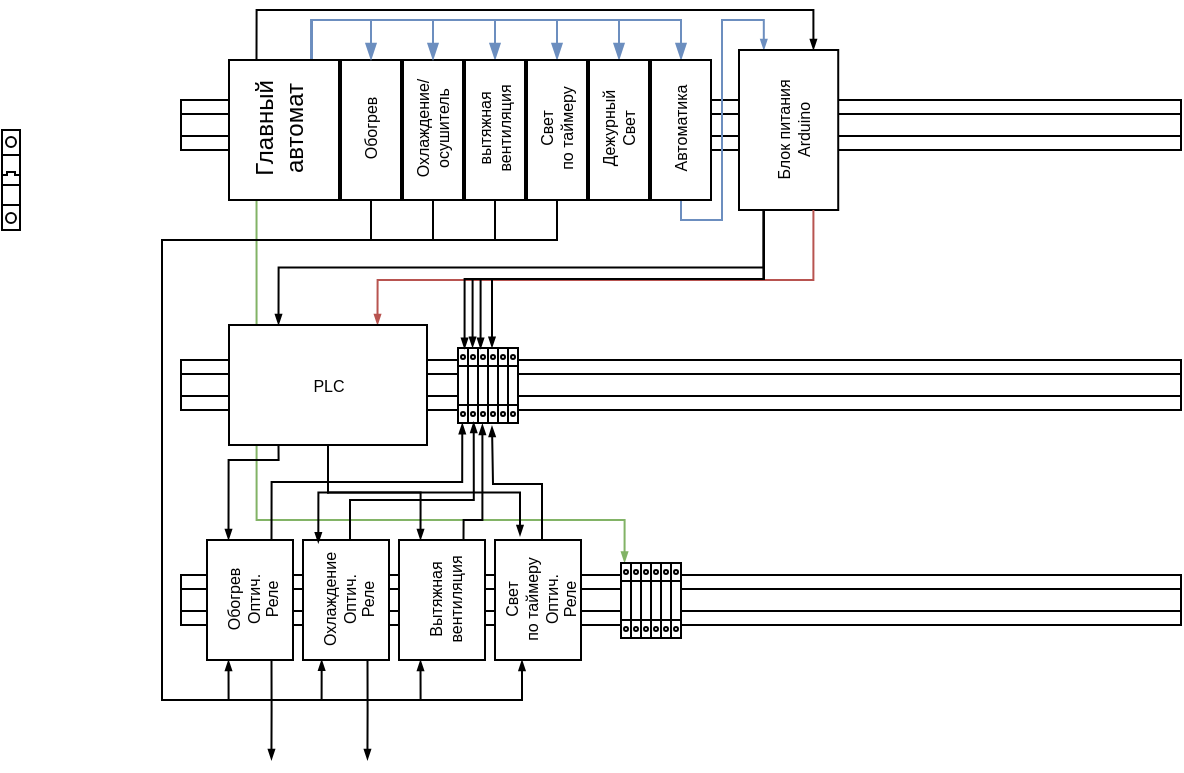 <mxfile version="12.4.1" type="github" pages="1">
  <diagram id="wqrzW7VOQV8VKz6F3L5b" name="Page-1">
    <mxGraphModel dx="593" dy="317" grid="1" gridSize="10" guides="1" tooltips="1" connect="1" arrows="1" fold="1" page="1" pageScale="1" pageWidth="827" pageHeight="1169" math="0" shadow="0">
      <root>
        <mxCell id="0"/>
        <mxCell id="1" parent="0"/>
        <mxCell id="BfqA-5hL49ObXef9dS9Z-31" value="" style="verticalLabelPosition=bottom;dashed=0;shadow=0;html=1;align=center;verticalAlign=top;shape=mxgraph.cabinets.din_rail;" vertex="1" parent="1">
          <mxGeometry x="159.5" y="567.5" width="500" height="25" as="geometry"/>
        </mxCell>
        <mxCell id="BfqA-5hL49ObXef9dS9Z-26" value="" style="verticalLabelPosition=bottom;dashed=0;shadow=0;html=1;align=center;verticalAlign=top;shape=mxgraph.cabinets.din_rail;" vertex="1" parent="1">
          <mxGeometry x="159.5" y="330" width="500" height="25" as="geometry"/>
        </mxCell>
        <mxCell id="BfqA-5hL49ObXef9dS9Z-92" style="edgeStyle=orthogonalEdgeStyle;rounded=0;jumpSize=3;orthogonalLoop=1;jettySize=auto;html=1;exitX=0.5;exitY=1;exitDx=0;exitDy=0;entryX=0.25;entryY=1;entryDx=0;entryDy=0;startSize=3;endArrow=blockThin;endFill=1;endSize=3;fontSize=8;" edge="1" parent="1" source="BfqA-5hL49ObXef9dS9Z-1" target="BfqA-5hL49ObXef9dS9Z-29">
          <mxGeometry relative="1" as="geometry">
            <Array as="points">
              <mxPoint x="254" y="400"/>
              <mxPoint x="150" y="400"/>
              <mxPoint x="150" y="630"/>
              <mxPoint x="183" y="630"/>
            </Array>
          </mxGeometry>
        </mxCell>
        <mxCell id="BfqA-5hL49ObXef9dS9Z-1" value="" style="rounded=0;whiteSpace=wrap;html=1;" vertex="1" parent="1">
          <mxGeometry x="239.5" y="310" width="30" height="70" as="geometry"/>
        </mxCell>
        <mxCell id="BfqA-5hL49ObXef9dS9Z-2" value="" style="rounded=0;whiteSpace=wrap;html=1;" vertex="1" parent="1">
          <mxGeometry x="270.5" y="310" width="30" height="70" as="geometry"/>
        </mxCell>
        <mxCell id="BfqA-5hL49ObXef9dS9Z-93" style="edgeStyle=orthogonalEdgeStyle;rounded=0;jumpSize=3;orthogonalLoop=1;jettySize=auto;html=1;entryX=0.002;entryY=0.146;entryDx=0;entryDy=0;entryPerimeter=0;startSize=3;endArrow=blockThin;endFill=1;endSize=3;fontSize=8;exitX=0.5;exitY=1;exitDx=0;exitDy=0;" edge="1" parent="1" source="BfqA-5hL49ObXef9dS9Z-2" target="BfqA-5hL49ObXef9dS9Z-60">
          <mxGeometry relative="1" as="geometry">
            <Array as="points">
              <mxPoint x="285" y="400"/>
              <mxPoint x="150" y="400"/>
              <mxPoint x="150" y="630"/>
              <mxPoint x="230" y="630"/>
            </Array>
          </mxGeometry>
        </mxCell>
        <mxCell id="BfqA-5hL49ObXef9dS9Z-3" value="&lt;div&gt;Охлаждение/&lt;/div&gt;&lt;div&gt;осушитель&lt;br&gt;&lt;/div&gt;" style="text;html=1;align=center;verticalAlign=middle;resizable=0;points=[];;autosize=1;rotation=-90;fontSize=8;" vertex="1" parent="1">
          <mxGeometry x="250.5" y="330" width="70" height="30" as="geometry"/>
        </mxCell>
        <mxCell id="BfqA-5hL49ObXef9dS9Z-4" value="Обогрев" style="text;html=1;align=center;verticalAlign=middle;resizable=0;points=[];;autosize=1;rotation=-90;fontSize=8;" vertex="1" parent="1">
          <mxGeometry x="229.5" y="335" width="50" height="20" as="geometry"/>
        </mxCell>
        <mxCell id="BfqA-5hL49ObXef9dS9Z-33" style="edgeStyle=orthogonalEdgeStyle;rounded=0;orthogonalLoop=1;jettySize=auto;html=1;exitX=0.75;exitY=0;exitDx=0;exitDy=0;endArrow=blockThin;endFill=1;entryX=0.5;entryY=0;entryDx=0;entryDy=0;fillColor=#dae8fc;strokeColor=#6c8ebf;" edge="1" parent="1" source="BfqA-5hL49ObXef9dS9Z-5" target="BfqA-5hL49ObXef9dS9Z-1">
          <mxGeometry relative="1" as="geometry">
            <mxPoint x="250" y="260" as="targetPoint"/>
            <Array as="points">
              <mxPoint x="225" y="290"/>
              <mxPoint x="254" y="290"/>
            </Array>
          </mxGeometry>
        </mxCell>
        <mxCell id="BfqA-5hL49ObXef9dS9Z-34" style="edgeStyle=orthogonalEdgeStyle;rounded=0;orthogonalLoop=1;jettySize=auto;html=1;exitX=0.75;exitY=0;exitDx=0;exitDy=0;endArrow=blockThin;endFill=1;entryX=0.5;entryY=0;entryDx=0;entryDy=0;fillColor=#dae8fc;strokeColor=#6c8ebf;" edge="1" parent="1" source="BfqA-5hL49ObXef9dS9Z-5" target="BfqA-5hL49ObXef9dS9Z-2">
          <mxGeometry relative="1" as="geometry">
            <mxPoint x="290" y="310" as="targetPoint"/>
            <Array as="points">
              <mxPoint x="225" y="290"/>
              <mxPoint x="285" y="290"/>
            </Array>
          </mxGeometry>
        </mxCell>
        <mxCell id="BfqA-5hL49ObXef9dS9Z-37" style="edgeStyle=orthogonalEdgeStyle;rounded=0;orthogonalLoop=1;jettySize=auto;html=1;exitX=0.75;exitY=0;exitDx=0;exitDy=0;entryX=0.5;entryY=0;entryDx=0;entryDy=0;endArrow=blockThin;endFill=1;fontSize=8;fillColor=#dae8fc;strokeColor=#6c8ebf;" edge="1" parent="1" source="BfqA-5hL49ObXef9dS9Z-5" target="BfqA-5hL49ObXef9dS9Z-14">
          <mxGeometry relative="1" as="geometry"/>
        </mxCell>
        <mxCell id="BfqA-5hL49ObXef9dS9Z-38" style="edgeStyle=orthogonalEdgeStyle;rounded=0;orthogonalLoop=1;jettySize=auto;html=1;exitX=0.75;exitY=0;exitDx=0;exitDy=0;entryX=0.5;entryY=0;entryDx=0;entryDy=0;endArrow=blockThin;endFill=1;fontSize=8;fillColor=#dae8fc;strokeColor=#6c8ebf;" edge="1" parent="1" source="BfqA-5hL49ObXef9dS9Z-5" target="BfqA-5hL49ObXef9dS9Z-12">
          <mxGeometry relative="1" as="geometry"/>
        </mxCell>
        <mxCell id="BfqA-5hL49ObXef9dS9Z-39" style="edgeStyle=orthogonalEdgeStyle;rounded=0;orthogonalLoop=1;jettySize=auto;html=1;exitX=0.75;exitY=0;exitDx=0;exitDy=0;entryX=0.5;entryY=0;entryDx=0;entryDy=0;endArrow=blockThin;endFill=1;fontSize=8;fillColor=#dae8fc;strokeColor=#6c8ebf;" edge="1" parent="1" source="BfqA-5hL49ObXef9dS9Z-5" target="BfqA-5hL49ObXef9dS9Z-17">
          <mxGeometry relative="1" as="geometry"/>
        </mxCell>
        <mxCell id="BfqA-5hL49ObXef9dS9Z-48" style="edgeStyle=orthogonalEdgeStyle;rounded=0;orthogonalLoop=1;jettySize=auto;html=1;exitX=0.75;exitY=0;exitDx=0;exitDy=0;entryX=0.5;entryY=0;entryDx=0;entryDy=0;endArrow=blockThin;endFill=1;fontSize=8;fillColor=#dae8fc;strokeColor=#6c8ebf;" edge="1" parent="1" source="BfqA-5hL49ObXef9dS9Z-5" target="BfqA-5hL49ObXef9dS9Z-46">
          <mxGeometry relative="1" as="geometry"/>
        </mxCell>
        <mxCell id="BfqA-5hL49ObXef9dS9Z-57" style="edgeStyle=orthogonalEdgeStyle;rounded=0;jumpSize=3;orthogonalLoop=1;jettySize=auto;html=1;exitX=0.25;exitY=0;exitDx=0;exitDy=0;entryX=0.75;entryY=0;entryDx=0;entryDy=0;startSize=3;endArrow=blockThin;endFill=1;endSize=3;fontSize=8;" edge="1" parent="1" source="BfqA-5hL49ObXef9dS9Z-5" target="BfqA-5hL49ObXef9dS9Z-53">
          <mxGeometry relative="1" as="geometry"/>
        </mxCell>
        <mxCell id="BfqA-5hL49ObXef9dS9Z-118" style="edgeStyle=orthogonalEdgeStyle;rounded=0;jumpSize=3;orthogonalLoop=1;jettySize=auto;html=1;exitX=0.25;exitY=0;exitDx=0;exitDy=0;entryX=0.357;entryY=-0.006;entryDx=0;entryDy=0;entryPerimeter=0;startSize=3;endArrow=blockThin;endFill=1;endSize=3;fontSize=8;fillColor=#d5e8d4;strokeColor=#82b366;" edge="1" parent="1" source="BfqA-5hL49ObXef9dS9Z-5" target="BfqA-5hL49ObXef9dS9Z-100">
          <mxGeometry relative="1" as="geometry">
            <Array as="points">
              <mxPoint x="197" y="540"/>
              <mxPoint x="381" y="540"/>
            </Array>
          </mxGeometry>
        </mxCell>
        <mxCell id="BfqA-5hL49ObXef9dS9Z-5" value="" style="rounded=0;whiteSpace=wrap;html=1;" vertex="1" parent="1">
          <mxGeometry x="183.5" y="310" width="55" height="70" as="geometry"/>
        </mxCell>
        <mxCell id="BfqA-5hL49ObXef9dS9Z-8" value="&lt;div&gt;Главный&lt;/div&gt;&lt;div&gt;автомат&lt;br&gt;&lt;/div&gt;" style="text;html=1;align=center;verticalAlign=middle;resizable=0;points=[];;autosize=1;rotation=-90;" vertex="1" parent="1">
          <mxGeometry x="178.5" y="330" width="60" height="30" as="geometry"/>
        </mxCell>
        <mxCell id="BfqA-5hL49ObXef9dS9Z-95" style="edgeStyle=orthogonalEdgeStyle;rounded=0;jumpSize=3;orthogonalLoop=1;jettySize=auto;html=1;exitX=0.5;exitY=1;exitDx=0;exitDy=0;entryX=0;entryY=0.3;entryDx=0;entryDy=0;entryPerimeter=0;startSize=3;endArrow=blockThin;endFill=1;endSize=3;fontSize=8;" edge="1" parent="1" source="BfqA-5hL49ObXef9dS9Z-12" target="BfqA-5hL49ObXef9dS9Z-66">
          <mxGeometry relative="1" as="geometry">
            <Array as="points">
              <mxPoint x="348" y="400"/>
              <mxPoint x="150" y="400"/>
              <mxPoint x="150" y="630"/>
              <mxPoint x="330" y="630"/>
            </Array>
          </mxGeometry>
        </mxCell>
        <mxCell id="BfqA-5hL49ObXef9dS9Z-12" value="" style="rounded=0;whiteSpace=wrap;html=1;" vertex="1" parent="1">
          <mxGeometry x="332.5" y="310" width="30" height="70" as="geometry"/>
        </mxCell>
        <mxCell id="BfqA-5hL49ObXef9dS9Z-13" value="&lt;div style=&quot;font-size: 8px;&quot;&gt;Свет&lt;/div&gt;&lt;div style=&quot;font-size: 8px;&quot;&gt;по таймеру&lt;br style=&quot;font-size: 8px;&quot;&gt;&lt;/div&gt;" style="text;html=1;align=center;verticalAlign=middle;resizable=0;points=[];;autosize=1;rotation=-90;fontSize=8;" vertex="1" parent="1">
          <mxGeometry x="317.5" y="330" width="60" height="30" as="geometry"/>
        </mxCell>
        <mxCell id="BfqA-5hL49ObXef9dS9Z-94" style="edgeStyle=orthogonalEdgeStyle;rounded=0;jumpSize=3;orthogonalLoop=1;jettySize=auto;html=1;exitX=0.5;exitY=1;exitDx=0;exitDy=0;entryX=0.25;entryY=1;entryDx=0;entryDy=0;startSize=3;endArrow=blockThin;endFill=1;endSize=3;fontSize=8;" edge="1" parent="1" source="BfqA-5hL49ObXef9dS9Z-14" target="BfqA-5hL49ObXef9dS9Z-62">
          <mxGeometry relative="1" as="geometry">
            <Array as="points">
              <mxPoint x="317" y="400"/>
              <mxPoint x="150" y="400"/>
              <mxPoint x="150" y="630"/>
              <mxPoint x="279" y="630"/>
            </Array>
          </mxGeometry>
        </mxCell>
        <mxCell id="BfqA-5hL49ObXef9dS9Z-14" value="" style="rounded=0;whiteSpace=wrap;html=1;" vertex="1" parent="1">
          <mxGeometry x="301.5" y="310" width="30" height="70" as="geometry"/>
        </mxCell>
        <mxCell id="BfqA-5hL49ObXef9dS9Z-15" value="&lt;div style=&quot;font-size: 8px;&quot;&gt;вытяжная&lt;/div&gt;&lt;div style=&quot;font-size: 8px;&quot;&gt;вентиляция&lt;br style=&quot;font-size: 8px;&quot;&gt;&lt;/div&gt;" style="text;html=1;align=center;verticalAlign=middle;resizable=0;points=[];;autosize=1;rotation=-90;fontSize=8;" vertex="1" parent="1">
          <mxGeometry x="286.5" y="330" width="60" height="30" as="geometry"/>
        </mxCell>
        <mxCell id="BfqA-5hL49ObXef9dS9Z-17" value="" style="rounded=0;whiteSpace=wrap;html=1;" vertex="1" parent="1">
          <mxGeometry x="363.5" y="310" width="30" height="70" as="geometry"/>
        </mxCell>
        <mxCell id="BfqA-5hL49ObXef9dS9Z-18" value="Дежурный&lt;br style=&quot;font-size: 8px;&quot;&gt;&lt;div style=&quot;font-size: 8px;&quot;&gt;Свет&lt;/div&gt;" style="text;html=1;align=center;verticalAlign=middle;resizable=0;points=[];;autosize=1;rotation=-90;fontSize=8;" vertex="1" parent="1">
          <mxGeometry x="353.5" y="330" width="50" height="30" as="geometry"/>
        </mxCell>
        <mxCell id="BfqA-5hL49ObXef9dS9Z-25" value="" style="verticalLabelPosition=bottom;dashed=0;shadow=0;html=1;align=center;verticalAlign=top;shape=mxgraph.cabinets.cb_1p;" vertex="1" parent="1">
          <mxGeometry x="70" y="345" width="9" height="50" as="geometry"/>
        </mxCell>
        <mxCell id="BfqA-5hL49ObXef9dS9Z-32" value="" style="group;fontSize=8;" vertex="1" connectable="0" parent="1">
          <mxGeometry x="166" y="550" width="60" height="60" as="geometry"/>
        </mxCell>
        <mxCell id="BfqA-5hL49ObXef9dS9Z-29" value="" style="rounded=0;whiteSpace=wrap;html=1;" vertex="1" parent="BfqA-5hL49ObXef9dS9Z-32">
          <mxGeometry x="6.5" width="43" height="60" as="geometry"/>
        </mxCell>
        <mxCell id="BfqA-5hL49ObXef9dS9Z-30" value="&lt;div style=&quot;font-size: 8px;&quot;&gt;&lt;font style=&quot;font-size: 8px;&quot;&gt;Обогрев&lt;/font&gt;&lt;/div&gt;&lt;div style=&quot;font-size: 8px;&quot;&gt;&lt;font style=&quot;font-size: 8px;&quot;&gt;Оптич.&lt;/font&gt;&lt;/div&gt;&lt;div style=&quot;font-size: 8px;&quot;&gt;&lt;font style=&quot;font-size: 8px;&quot;&gt;Реле&lt;br style=&quot;font-size: 8px;&quot;&gt;&lt;/font&gt;&lt;/div&gt;" style="text;html=1;align=center;verticalAlign=middle;resizable=0;points=[];;autosize=1;rotation=-90;fontSize=8;" vertex="1" parent="BfqA-5hL49ObXef9dS9Z-32">
          <mxGeometry x="5" y="10" width="50" height="40" as="geometry"/>
        </mxCell>
        <mxCell id="BfqA-5hL49ObXef9dS9Z-56" style="edgeStyle=orthogonalEdgeStyle;rounded=0;orthogonalLoop=1;jettySize=auto;html=1;exitX=0.5;exitY=1;exitDx=0;exitDy=0;entryX=0.25;entryY=0;entryDx=0;entryDy=0;endArrow=blockThin;endFill=1;fontSize=8;endSize=3;startSize=3;jumpSize=3;fillColor=#dae8fc;strokeColor=#6c8ebf;" edge="1" parent="1" source="BfqA-5hL49ObXef9dS9Z-46" target="BfqA-5hL49ObXef9dS9Z-53">
          <mxGeometry relative="1" as="geometry">
            <Array as="points">
              <mxPoint x="409" y="390"/>
              <mxPoint x="430" y="390"/>
              <mxPoint x="430" y="290"/>
              <mxPoint x="451" y="290"/>
            </Array>
          </mxGeometry>
        </mxCell>
        <mxCell id="BfqA-5hL49ObXef9dS9Z-46" value="" style="rounded=0;whiteSpace=wrap;html=1;" vertex="1" parent="1">
          <mxGeometry x="394.5" y="310" width="30" height="70" as="geometry"/>
        </mxCell>
        <mxCell id="BfqA-5hL49ObXef9dS9Z-47" value="Автоматика" style="text;html=1;align=center;verticalAlign=middle;resizable=0;points=[];;autosize=1;rotation=-90;fontSize=8;" vertex="1" parent="1">
          <mxGeometry x="379.5" y="335" width="60" height="20" as="geometry"/>
        </mxCell>
        <mxCell id="BfqA-5hL49ObXef9dS9Z-52" value="" style="group;fontSize=8;" vertex="1" connectable="0" parent="1">
          <mxGeometry x="431" y="305" width="75" height="80" as="geometry"/>
        </mxCell>
        <mxCell id="BfqA-5hL49ObXef9dS9Z-53" value="" style="rounded=0;whiteSpace=wrap;html=1;" vertex="1" parent="BfqA-5hL49ObXef9dS9Z-52">
          <mxGeometry x="7.5" width="49.615" height="80" as="geometry"/>
        </mxCell>
        <mxCell id="BfqA-5hL49ObXef9dS9Z-54" value="&lt;div&gt;Блок питания&lt;/div&gt;&lt;div&gt;Arduino&lt;br&gt;&lt;/div&gt;" style="text;html=1;align=center;verticalAlign=middle;resizable=0;points=[];;autosize=1;rotation=-90;fontSize=8;" vertex="1" parent="BfqA-5hL49ObXef9dS9Z-52">
          <mxGeometry x="0.231" y="25" width="70" height="30" as="geometry"/>
        </mxCell>
        <mxCell id="BfqA-5hL49ObXef9dS9Z-58" value="" style="group;fontSize=8;" vertex="1" connectable="0" parent="1">
          <mxGeometry x="214" y="550" width="60" height="60" as="geometry"/>
        </mxCell>
        <mxCell id="BfqA-5hL49ObXef9dS9Z-59" value="" style="rounded=0;whiteSpace=wrap;html=1;" vertex="1" parent="BfqA-5hL49ObXef9dS9Z-58">
          <mxGeometry x="6.5" width="43" height="60" as="geometry"/>
        </mxCell>
        <mxCell id="BfqA-5hL49ObXef9dS9Z-60" value="Охлаждение&lt;div style=&quot;font-size: 8px&quot;&gt;&lt;font style=&quot;font-size: 8px&quot;&gt;Оптич.&lt;/font&gt;&lt;/div&gt;&lt;div style=&quot;font-size: 8px&quot;&gt;&lt;font style=&quot;font-size: 8px&quot;&gt;Реле&lt;br style=&quot;font-size: 8px&quot;&gt;&lt;/font&gt;&lt;/div&gt;" style="text;html=1;align=center;verticalAlign=middle;resizable=0;points=[];;autosize=1;rotation=-90;fontSize=8;" vertex="1" parent="BfqA-5hL49ObXef9dS9Z-58">
          <mxGeometry y="10" width="60" height="40" as="geometry"/>
        </mxCell>
        <mxCell id="BfqA-5hL49ObXef9dS9Z-61" value="" style="group;fontSize=8;" vertex="1" connectable="0" parent="1">
          <mxGeometry x="262" y="550" width="80" height="60" as="geometry"/>
        </mxCell>
        <mxCell id="BfqA-5hL49ObXef9dS9Z-62" value="" style="rounded=0;whiteSpace=wrap;html=1;" vertex="1" parent="BfqA-5hL49ObXef9dS9Z-61">
          <mxGeometry x="6.5" width="43" height="60" as="geometry"/>
        </mxCell>
        <mxCell id="BfqA-5hL49ObXef9dS9Z-63" value="&lt;div&gt;Вытяжная &lt;br&gt;&lt;/div&gt;&lt;div&gt;вентиляция&lt;/div&gt;" style="text;html=1;align=center;verticalAlign=middle;resizable=0;points=[];;autosize=1;rotation=-90;fontSize=8;" vertex="1" parent="BfqA-5hL49ObXef9dS9Z-61">
          <mxGeometry y="15" width="60" height="30" as="geometry"/>
        </mxCell>
        <mxCell id="BfqA-5hL49ObXef9dS9Z-64" value="" style="group;fontSize=8;" vertex="1" connectable="0" parent="1">
          <mxGeometry x="310" y="550" width="60" height="60" as="geometry"/>
        </mxCell>
        <mxCell id="BfqA-5hL49ObXef9dS9Z-65" value="" style="rounded=0;whiteSpace=wrap;html=1;" vertex="1" parent="BfqA-5hL49ObXef9dS9Z-64">
          <mxGeometry x="6.5" width="43" height="60" as="geometry"/>
        </mxCell>
        <mxCell id="BfqA-5hL49ObXef9dS9Z-66" value="&lt;div&gt;Свет&lt;/div&gt;&lt;div&gt;по таймеру&lt;br&gt;&lt;/div&gt;&lt;div style=&quot;font-size: 8px&quot;&gt;&lt;font style=&quot;font-size: 8px&quot;&gt;Оптич.&lt;/font&gt;&lt;/div&gt;&lt;div style=&quot;font-size: 8px&quot;&gt;&lt;font style=&quot;font-size: 8px&quot;&gt;Реле&lt;br style=&quot;font-size: 8px&quot;&gt;&lt;/font&gt;&lt;/div&gt;" style="text;html=1;align=center;verticalAlign=middle;resizable=0;points=[];;autosize=1;rotation=-90;fontSize=8;" vertex="1" parent="BfqA-5hL49ObXef9dS9Z-64">
          <mxGeometry y="5" width="60" height="50" as="geometry"/>
        </mxCell>
        <mxCell id="BfqA-5hL49ObXef9dS9Z-75" style="edgeStyle=orthogonalEdgeStyle;rounded=0;jumpSize=3;orthogonalLoop=1;jettySize=auto;html=1;exitX=0.25;exitY=1;exitDx=0;exitDy=0;entryX=0.25;entryY=0;entryDx=0;entryDy=0;startSize=3;endArrow=blockThin;endFill=1;endSize=3;fontSize=8;" edge="1" parent="1" source="BfqA-5hL49ObXef9dS9Z-53" target="BfqA-5hL49ObXef9dS9Z-74">
          <mxGeometry relative="1" as="geometry"/>
        </mxCell>
        <mxCell id="BfqA-5hL49ObXef9dS9Z-77" style="edgeStyle=orthogonalEdgeStyle;rounded=0;jumpSize=3;orthogonalLoop=1;jettySize=auto;html=1;exitX=0.75;exitY=1;exitDx=0;exitDy=0;entryX=0.75;entryY=0;entryDx=0;entryDy=0;startSize=3;endArrow=blockThin;endFill=1;endSize=3;fontSize=8;fillColor=#f8cecc;strokeColor=#b85450;" edge="1" parent="1" source="BfqA-5hL49ObXef9dS9Z-53" target="BfqA-5hL49ObXef9dS9Z-74">
          <mxGeometry relative="1" as="geometry">
            <Array as="points">
              <mxPoint x="476" y="420"/>
              <mxPoint x="258" y="420"/>
            </Array>
          </mxGeometry>
        </mxCell>
        <mxCell id="BfqA-5hL49ObXef9dS9Z-78" value="" style="verticalLabelPosition=bottom;dashed=0;shadow=0;html=1;align=center;verticalAlign=top;shape=mxgraph.cabinets.din_rail;" vertex="1" parent="1">
          <mxGeometry x="159.5" y="460" width="500" height="25" as="geometry"/>
        </mxCell>
        <mxCell id="BfqA-5hL49ObXef9dS9Z-82" style="edgeStyle=orthogonalEdgeStyle;rounded=0;jumpSize=3;orthogonalLoop=1;jettySize=auto;html=1;exitX=0.25;exitY=1;exitDx=0;exitDy=0;entryX=0.25;entryY=0;entryDx=0;entryDy=0;startSize=3;endArrow=blockThin;endFill=1;endSize=3;fontSize=8;" edge="1" parent="1" source="BfqA-5hL49ObXef9dS9Z-74" target="BfqA-5hL49ObXef9dS9Z-29">
          <mxGeometry relative="1" as="geometry">
            <Array as="points">
              <mxPoint x="208" y="510"/>
              <mxPoint x="183" y="510"/>
            </Array>
          </mxGeometry>
        </mxCell>
        <mxCell id="BfqA-5hL49ObXef9dS9Z-89" style="edgeStyle=orthogonalEdgeStyle;rounded=0;jumpSize=3;orthogonalLoop=1;jettySize=auto;html=1;exitX=0.5;exitY=1;exitDx=0;exitDy=0;entryX=0.974;entryY=0.104;entryDx=0;entryDy=0;entryPerimeter=0;startSize=3;endArrow=blockThin;endFill=1;endSize=3;fontSize=8;" edge="1" parent="1" source="BfqA-5hL49ObXef9dS9Z-74" target="BfqA-5hL49ObXef9dS9Z-60">
          <mxGeometry relative="1" as="geometry"/>
        </mxCell>
        <mxCell id="BfqA-5hL49ObXef9dS9Z-97" style="edgeStyle=orthogonalEdgeStyle;rounded=0;jumpSize=3;orthogonalLoop=1;jettySize=auto;html=1;exitX=0.5;exitY=1;exitDx=0;exitDy=0;entryX=0.25;entryY=0;entryDx=0;entryDy=0;startSize=3;endArrow=blockThin;endFill=1;endSize=3;fontSize=8;" edge="1" parent="1" source="BfqA-5hL49ObXef9dS9Z-74" target="BfqA-5hL49ObXef9dS9Z-62">
          <mxGeometry relative="1" as="geometry"/>
        </mxCell>
        <mxCell id="BfqA-5hL49ObXef9dS9Z-98" style="edgeStyle=orthogonalEdgeStyle;rounded=0;jumpSize=3;orthogonalLoop=1;jettySize=auto;html=1;exitX=0.5;exitY=1;exitDx=0;exitDy=0;entryX=1.033;entryY=0.28;entryDx=0;entryDy=0;entryPerimeter=0;startSize=3;endArrow=blockThin;endFill=1;endSize=3;fontSize=8;" edge="1" parent="1" source="BfqA-5hL49ObXef9dS9Z-74" target="BfqA-5hL49ObXef9dS9Z-66">
          <mxGeometry relative="1" as="geometry"/>
        </mxCell>
        <mxCell id="BfqA-5hL49ObXef9dS9Z-74" value="PLC" style="rounded=0;whiteSpace=wrap;html=1;fontSize=8;" vertex="1" parent="1">
          <mxGeometry x="183.5" y="442.5" width="99" height="60" as="geometry"/>
        </mxCell>
        <mxCell id="BfqA-5hL49ObXef9dS9Z-80" value="" style="verticalLabelPosition=bottom;dashed=0;shadow=0;html=1;align=center;verticalAlign=top;shape=mxgraph.cabinets.terminal_6_25mm2;fontSize=8;" vertex="1" parent="1">
          <mxGeometry x="298" y="454" width="5" height="37.5" as="geometry"/>
        </mxCell>
        <mxCell id="BfqA-5hL49ObXef9dS9Z-83" style="edgeStyle=orthogonalEdgeStyle;rounded=0;jumpSize=3;orthogonalLoop=1;jettySize=auto;html=1;exitX=0.75;exitY=0;exitDx=0;exitDy=0;entryX=0.429;entryY=1.002;entryDx=0;entryDy=0;entryPerimeter=0;startSize=3;endArrow=blockThin;endFill=1;endSize=3;fontSize=8;" edge="1" parent="1" source="BfqA-5hL49ObXef9dS9Z-29" target="BfqA-5hL49ObXef9dS9Z-80">
          <mxGeometry relative="1" as="geometry">
            <Array as="points">
              <mxPoint x="205" y="521"/>
              <mxPoint x="300" y="521"/>
            </Array>
          </mxGeometry>
        </mxCell>
        <mxCell id="BfqA-5hL49ObXef9dS9Z-84" value="" style="verticalLabelPosition=bottom;dashed=0;shadow=0;html=1;align=center;verticalAlign=top;shape=mxgraph.cabinets.terminal_6_25mm2;fontSize=8;" vertex="1" parent="1">
          <mxGeometry x="303" y="454" width="5" height="37.5" as="geometry"/>
        </mxCell>
        <mxCell id="BfqA-5hL49ObXef9dS9Z-85" value="" style="verticalLabelPosition=bottom;dashed=0;shadow=0;html=1;align=center;verticalAlign=top;shape=mxgraph.cabinets.terminal_6_25mm2;fontSize=8;" vertex="1" parent="1">
          <mxGeometry x="308" y="454" width="5" height="37.5" as="geometry"/>
        </mxCell>
        <mxCell id="BfqA-5hL49ObXef9dS9Z-86" value="" style="verticalLabelPosition=bottom;dashed=0;shadow=0;html=1;align=center;verticalAlign=top;shape=mxgraph.cabinets.terminal_6_25mm2;fontSize=8;" vertex="1" parent="1">
          <mxGeometry x="313" y="454" width="5" height="37.5" as="geometry"/>
        </mxCell>
        <mxCell id="BfqA-5hL49ObXef9dS9Z-87" value="" style="verticalLabelPosition=bottom;dashed=0;shadow=0;html=1;align=center;verticalAlign=top;shape=mxgraph.cabinets.terminal_6_25mm2;fontSize=8;" vertex="1" parent="1">
          <mxGeometry x="318" y="454" width="5" height="37.5" as="geometry"/>
        </mxCell>
        <mxCell id="BfqA-5hL49ObXef9dS9Z-88" value="" style="verticalLabelPosition=bottom;dashed=0;shadow=0;html=1;align=center;verticalAlign=top;shape=mxgraph.cabinets.terminal_6_25mm2;fontSize=8;" vertex="1" parent="1">
          <mxGeometry x="323" y="454" width="5" height="37.5" as="geometry"/>
        </mxCell>
        <mxCell id="BfqA-5hL49ObXef9dS9Z-90" style="edgeStyle=orthogonalEdgeStyle;rounded=0;jumpSize=3;orthogonalLoop=1;jettySize=auto;html=1;entryX=-0.429;entryY=0.987;entryDx=0;entryDy=0;entryPerimeter=0;startSize=3;endArrow=blockThin;endFill=1;endSize=3;fontSize=8;" edge="1" parent="1" source="BfqA-5hL49ObXef9dS9Z-60" target="BfqA-5hL49ObXef9dS9Z-85">
          <mxGeometry relative="1" as="geometry">
            <Array as="points">
              <mxPoint x="244" y="530"/>
              <mxPoint x="306" y="530"/>
            </Array>
          </mxGeometry>
        </mxCell>
        <mxCell id="BfqA-5hL49ObXef9dS9Z-91" style="edgeStyle=orthogonalEdgeStyle;rounded=0;jumpSize=3;orthogonalLoop=1;jettySize=auto;html=1;exitX=0.75;exitY=0;exitDx=0;exitDy=0;startSize=3;endArrow=blockThin;endFill=1;endSize=3;fontSize=8;entryX=0.44;entryY=1.013;entryDx=0;entryDy=0;entryPerimeter=0;" edge="1" parent="1" source="BfqA-5hL49ObXef9dS9Z-62" target="BfqA-5hL49ObXef9dS9Z-85">
          <mxGeometry relative="1" as="geometry">
            <mxPoint x="310" y="510" as="targetPoint"/>
            <Array as="points">
              <mxPoint x="301" y="540"/>
              <mxPoint x="310" y="540"/>
            </Array>
          </mxGeometry>
        </mxCell>
        <mxCell id="BfqA-5hL49ObXef9dS9Z-99" style="edgeStyle=orthogonalEdgeStyle;rounded=0;jumpSize=3;orthogonalLoop=1;jettySize=auto;html=1;startSize=3;endArrow=blockThin;endFill=1;endSize=3;fontSize=8;" edge="1" parent="1" source="BfqA-5hL49ObXef9dS9Z-66">
          <mxGeometry relative="1" as="geometry">
            <mxPoint x="315" y="493" as="targetPoint"/>
          </mxGeometry>
        </mxCell>
        <mxCell id="BfqA-5hL49ObXef9dS9Z-100" value="" style="verticalLabelPosition=bottom;dashed=0;shadow=0;html=1;align=center;verticalAlign=top;shape=mxgraph.cabinets.terminal_6_25mm2;fontSize=8;" vertex="1" parent="1">
          <mxGeometry x="379.5" y="561.5" width="5" height="37.5" as="geometry"/>
        </mxCell>
        <mxCell id="BfqA-5hL49ObXef9dS9Z-101" value="" style="verticalLabelPosition=bottom;dashed=0;shadow=0;html=1;align=center;verticalAlign=top;shape=mxgraph.cabinets.terminal_6_25mm2;fontSize=8;" vertex="1" parent="1">
          <mxGeometry x="384.5" y="561.5" width="5" height="37.5" as="geometry"/>
        </mxCell>
        <mxCell id="BfqA-5hL49ObXef9dS9Z-102" value="" style="verticalLabelPosition=bottom;dashed=0;shadow=0;html=1;align=center;verticalAlign=top;shape=mxgraph.cabinets.terminal_6_25mm2;fontSize=8;" vertex="1" parent="1">
          <mxGeometry x="389.5" y="561.5" width="5" height="37.5" as="geometry"/>
        </mxCell>
        <mxCell id="BfqA-5hL49ObXef9dS9Z-103" value="" style="verticalLabelPosition=bottom;dashed=0;shadow=0;html=1;align=center;verticalAlign=top;shape=mxgraph.cabinets.terminal_6_25mm2;fontSize=8;" vertex="1" parent="1">
          <mxGeometry x="394.5" y="561.5" width="5" height="37.5" as="geometry"/>
        </mxCell>
        <mxCell id="BfqA-5hL49ObXef9dS9Z-104" value="" style="verticalLabelPosition=bottom;dashed=0;shadow=0;html=1;align=center;verticalAlign=top;shape=mxgraph.cabinets.terminal_6_25mm2;fontSize=8;" vertex="1" parent="1">
          <mxGeometry x="399.5" y="561.5" width="5" height="37.5" as="geometry"/>
        </mxCell>
        <mxCell id="BfqA-5hL49ObXef9dS9Z-105" value="" style="verticalLabelPosition=bottom;dashed=0;shadow=0;html=1;align=center;verticalAlign=top;shape=mxgraph.cabinets.terminal_6_25mm2;fontSize=8;" vertex="1" parent="1">
          <mxGeometry x="404.5" y="561.5" width="5" height="37.5" as="geometry"/>
        </mxCell>
        <mxCell id="BfqA-5hL49ObXef9dS9Z-112" style="edgeStyle=orthogonalEdgeStyle;rounded=0;jumpSize=3;orthogonalLoop=1;jettySize=auto;html=1;exitX=0.25;exitY=1;exitDx=0;exitDy=0;entryX=0.657;entryY=0.011;entryDx=0;entryDy=0;entryPerimeter=0;startSize=3;endArrow=blockThin;endFill=1;endSize=3;fontSize=8;" edge="1" parent="1" source="BfqA-5hL49ObXef9dS9Z-53" target="BfqA-5hL49ObXef9dS9Z-80">
          <mxGeometry relative="1" as="geometry"/>
        </mxCell>
        <mxCell id="BfqA-5hL49ObXef9dS9Z-113" style="edgeStyle=orthogonalEdgeStyle;rounded=0;jumpSize=3;orthogonalLoop=1;jettySize=auto;html=1;exitX=0.25;exitY=1;exitDx=0;exitDy=0;entryX=0.457;entryY=-0.004;entryDx=0;entryDy=0;entryPerimeter=0;startSize=3;endArrow=blockThin;endFill=1;endSize=3;fontSize=8;" edge="1" parent="1" source="BfqA-5hL49ObXef9dS9Z-53" target="BfqA-5hL49ObXef9dS9Z-84">
          <mxGeometry relative="1" as="geometry"/>
        </mxCell>
        <mxCell id="BfqA-5hL49ObXef9dS9Z-114" style="edgeStyle=orthogonalEdgeStyle;rounded=0;jumpSize=3;orthogonalLoop=1;jettySize=auto;html=1;exitX=0.25;exitY=1;exitDx=0;exitDy=0;entryX=0.257;entryY=0.011;entryDx=0;entryDy=0;entryPerimeter=0;startSize=3;endArrow=blockThin;endFill=1;endSize=3;fontSize=8;" edge="1" parent="1" source="BfqA-5hL49ObXef9dS9Z-53" target="BfqA-5hL49ObXef9dS9Z-85">
          <mxGeometry relative="1" as="geometry"/>
        </mxCell>
        <mxCell id="BfqA-5hL49ObXef9dS9Z-115" style="edgeStyle=orthogonalEdgeStyle;rounded=0;jumpSize=3;orthogonalLoop=1;jettySize=auto;html=1;exitX=0.25;exitY=1;exitDx=0;exitDy=0;entryX=0.4;entryY=-0.004;entryDx=0;entryDy=0;entryPerimeter=0;startSize=3;endArrow=blockThin;endFill=1;endSize=3;fontSize=8;" edge="1" parent="1" source="BfqA-5hL49ObXef9dS9Z-53" target="BfqA-5hL49ObXef9dS9Z-86">
          <mxGeometry relative="1" as="geometry"/>
        </mxCell>
        <mxCell id="BfqA-5hL49ObXef9dS9Z-116" style="edgeStyle=orthogonalEdgeStyle;rounded=0;jumpSize=3;orthogonalLoop=1;jettySize=auto;html=1;exitX=0.75;exitY=1;exitDx=0;exitDy=0;startSize=3;endArrow=blockThin;endFill=1;endSize=3;fontSize=8;" edge="1" parent="1" source="BfqA-5hL49ObXef9dS9Z-29">
          <mxGeometry relative="1" as="geometry">
            <mxPoint x="204.714" y="660" as="targetPoint"/>
          </mxGeometry>
        </mxCell>
        <mxCell id="BfqA-5hL49ObXef9dS9Z-117" style="edgeStyle=orthogonalEdgeStyle;rounded=0;jumpSize=3;orthogonalLoop=1;jettySize=auto;html=1;exitX=0.75;exitY=1;exitDx=0;exitDy=0;startSize=3;endArrow=blockThin;endFill=1;endSize=3;fontSize=8;" edge="1" parent="1" source="BfqA-5hL49ObXef9dS9Z-59">
          <mxGeometry relative="1" as="geometry">
            <mxPoint x="252.714" y="660" as="targetPoint"/>
          </mxGeometry>
        </mxCell>
      </root>
    </mxGraphModel>
  </diagram>
</mxfile>
